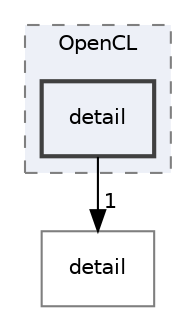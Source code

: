 digraph "include/plssvm/backends/OpenCL/detail"
{
 // LATEX_PDF_SIZE
  edge [fontname="Helvetica",fontsize="10",labelfontname="Helvetica",labelfontsize="10"];
  node [fontname="Helvetica",fontsize="10",shape=record];
  compound=true
  subgraph clusterdir_d7c00eaa22908fd671a35ffbda10ce1f {
    graph [ bgcolor="#edf0f7", pencolor="grey50", style="filled,dashed,", label="OpenCL", fontname="Helvetica", fontsize="10", URL="dir_d7c00eaa22908fd671a35ffbda10ce1f.html"]
  dir_26d9ce1ebc5b1115119c3c93b3a20999 [shape=box, label="detail", style="filled,bold,", fillcolor="#edf0f7", color="grey25", URL="dir_26d9ce1ebc5b1115119c3c93b3a20999.html"];
  }
  dir_f7dfbd464fc0226e1f04610e75575ed1 [shape=box, label="detail", style="", fillcolor="#edf0f7", color="grey50", URL="dir_f7dfbd464fc0226e1f04610e75575ed1.html"];
  dir_26d9ce1ebc5b1115119c3c93b3a20999->dir_f7dfbd464fc0226e1f04610e75575ed1 [headlabel="1", labeldistance=1.5 headhref="dir_000003_000005.html"];
}
